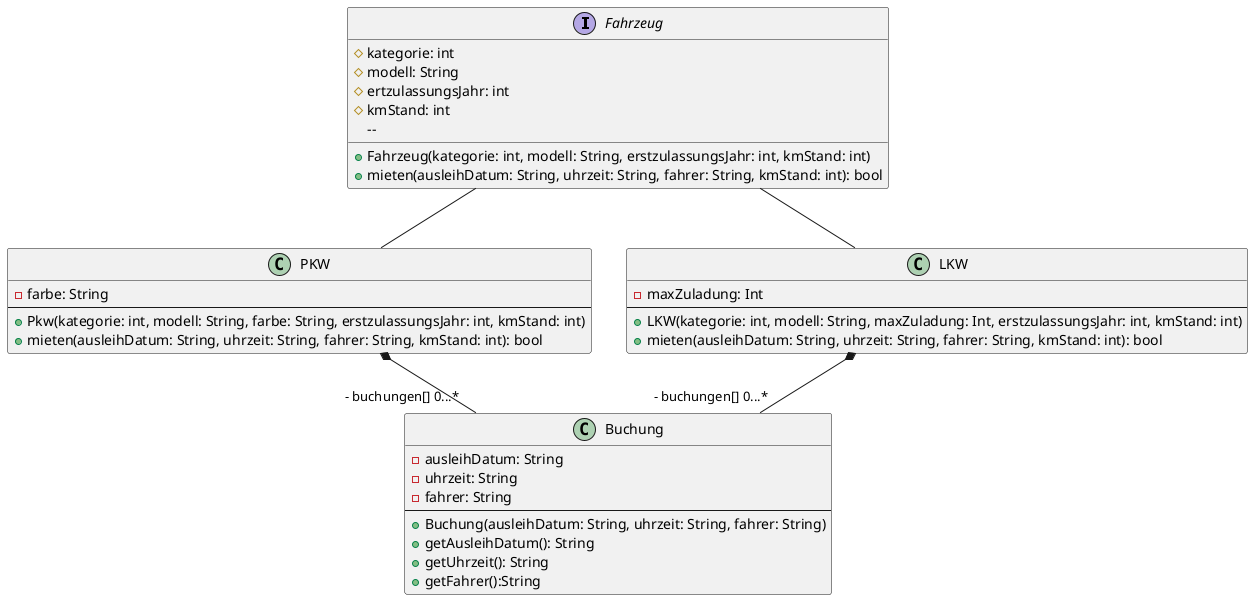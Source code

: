 @startuml
interface Fahrzeug{
  # kategorie: int
  # modell: String
  # ertzulassungsJahr: int
  # kmStand: int
    --
  + Fahrzeug(kategorie: int, modell: String, erstzulassungsJahr: int, kmStand: int)
  + mieten(ausleihDatum: String, uhrzeit: String, fahrer: String, kmStand: int): bool

}
class Buchung {
  - ausleihDatum: String 
  - uhrzeit: String 
  - fahrer: String
  --
  + Buchung(ausleihDatum: String, uhrzeit: String, fahrer: String)            
  + getAusleihDatum(): String
  + getUhrzeit(): String
  + getFahrer():String
}

class PKW{
  - farbe: String
  --
  + Pkw(kategorie: int, modell: String, farbe: String, erstzulassungsJahr: int, kmStand: int)
  + mieten(ausleihDatum: String, uhrzeit: String, fahrer: String, kmStand: int): bool
}

class LKW{
-maxZuladung: Int
--
  + LKW(kategorie: int, modell: String, maxZuladung: Int, erstzulassungsJahr: int, kmStand: int)
  + mieten(ausleihDatum: String, uhrzeit: String, fahrer: String, kmStand: int): bool
}

Fahrzeug -- LKW
Fahrzeug -- PKW

PKW *-- "- buchungen[] 0...*" Buchung
LKW *-- "- buchungen[] 0...*" Buchung

@enduml

